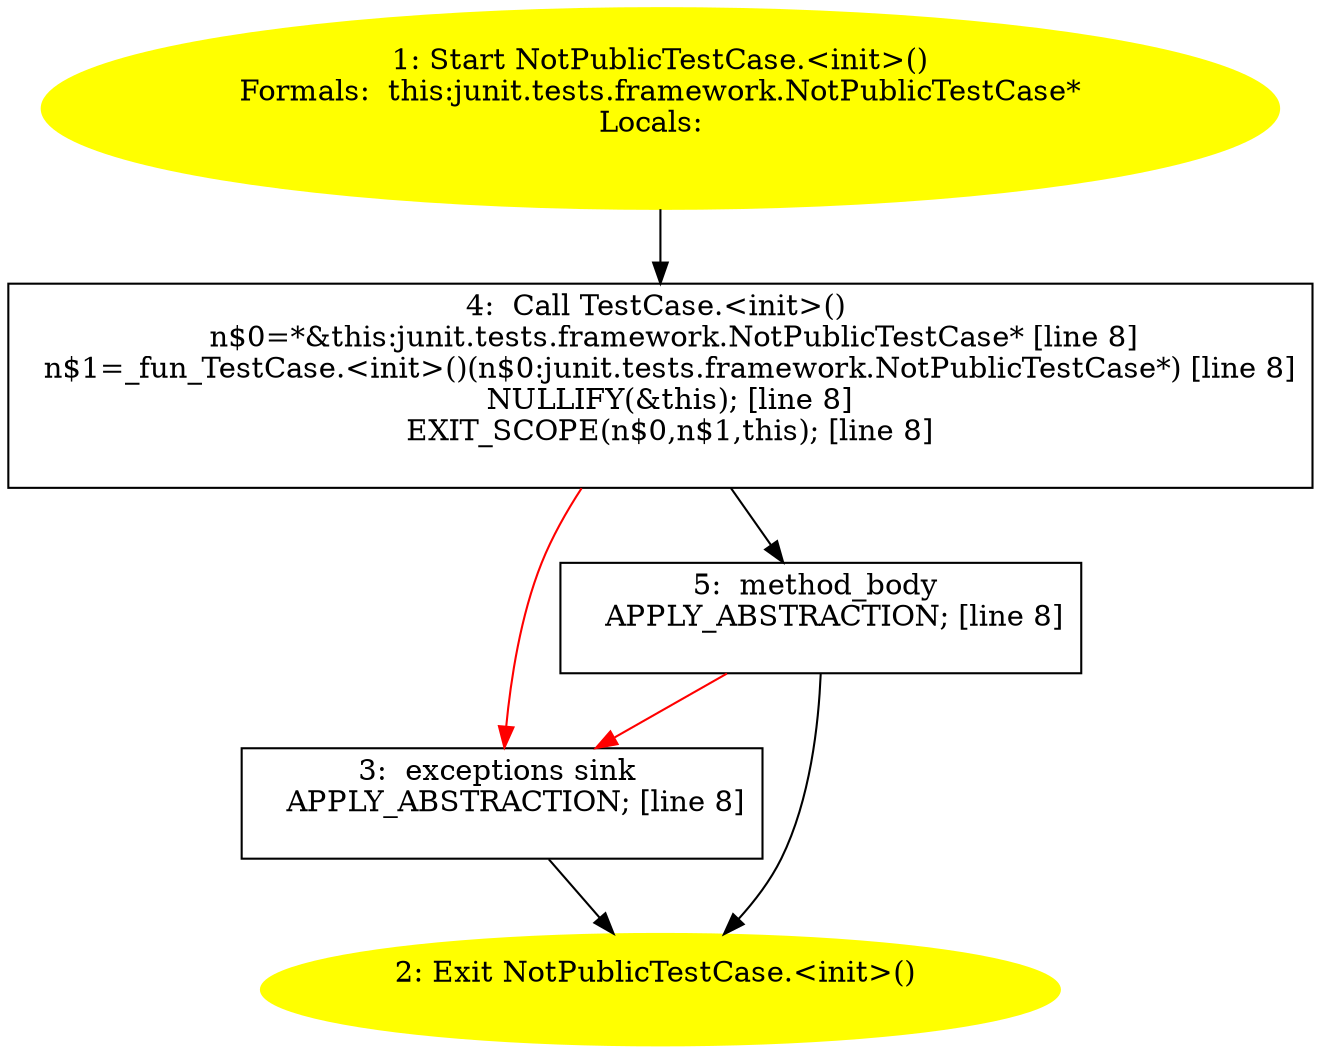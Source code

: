 /* @generated */
digraph cfg {
"junit.tests.framework.NotPublicTestCase.<init>().dfcb0da3fb7c3108e42b738924b16ade_1" [label="1: Start NotPublicTestCase.<init>()\nFormals:  this:junit.tests.framework.NotPublicTestCase*\nLocals:  \n  " color=yellow style=filled]
	

	 "junit.tests.framework.NotPublicTestCase.<init>().dfcb0da3fb7c3108e42b738924b16ade_1" -> "junit.tests.framework.NotPublicTestCase.<init>().dfcb0da3fb7c3108e42b738924b16ade_4" ;
"junit.tests.framework.NotPublicTestCase.<init>().dfcb0da3fb7c3108e42b738924b16ade_2" [label="2: Exit NotPublicTestCase.<init>() \n  " color=yellow style=filled]
	

"junit.tests.framework.NotPublicTestCase.<init>().dfcb0da3fb7c3108e42b738924b16ade_3" [label="3:  exceptions sink \n   APPLY_ABSTRACTION; [line 8]\n " shape="box"]
	

	 "junit.tests.framework.NotPublicTestCase.<init>().dfcb0da3fb7c3108e42b738924b16ade_3" -> "junit.tests.framework.NotPublicTestCase.<init>().dfcb0da3fb7c3108e42b738924b16ade_2" ;
"junit.tests.framework.NotPublicTestCase.<init>().dfcb0da3fb7c3108e42b738924b16ade_4" [label="4:  Call TestCase.<init>() \n   n$0=*&this:junit.tests.framework.NotPublicTestCase* [line 8]\n  n$1=_fun_TestCase.<init>()(n$0:junit.tests.framework.NotPublicTestCase*) [line 8]\n  NULLIFY(&this); [line 8]\n  EXIT_SCOPE(n$0,n$1,this); [line 8]\n " shape="box"]
	

	 "junit.tests.framework.NotPublicTestCase.<init>().dfcb0da3fb7c3108e42b738924b16ade_4" -> "junit.tests.framework.NotPublicTestCase.<init>().dfcb0da3fb7c3108e42b738924b16ade_5" ;
	 "junit.tests.framework.NotPublicTestCase.<init>().dfcb0da3fb7c3108e42b738924b16ade_4" -> "junit.tests.framework.NotPublicTestCase.<init>().dfcb0da3fb7c3108e42b738924b16ade_3" [color="red" ];
"junit.tests.framework.NotPublicTestCase.<init>().dfcb0da3fb7c3108e42b738924b16ade_5" [label="5:  method_body \n   APPLY_ABSTRACTION; [line 8]\n " shape="box"]
	

	 "junit.tests.framework.NotPublicTestCase.<init>().dfcb0da3fb7c3108e42b738924b16ade_5" -> "junit.tests.framework.NotPublicTestCase.<init>().dfcb0da3fb7c3108e42b738924b16ade_2" ;
	 "junit.tests.framework.NotPublicTestCase.<init>().dfcb0da3fb7c3108e42b738924b16ade_5" -> "junit.tests.framework.NotPublicTestCase.<init>().dfcb0da3fb7c3108e42b738924b16ade_3" [color="red" ];
}
